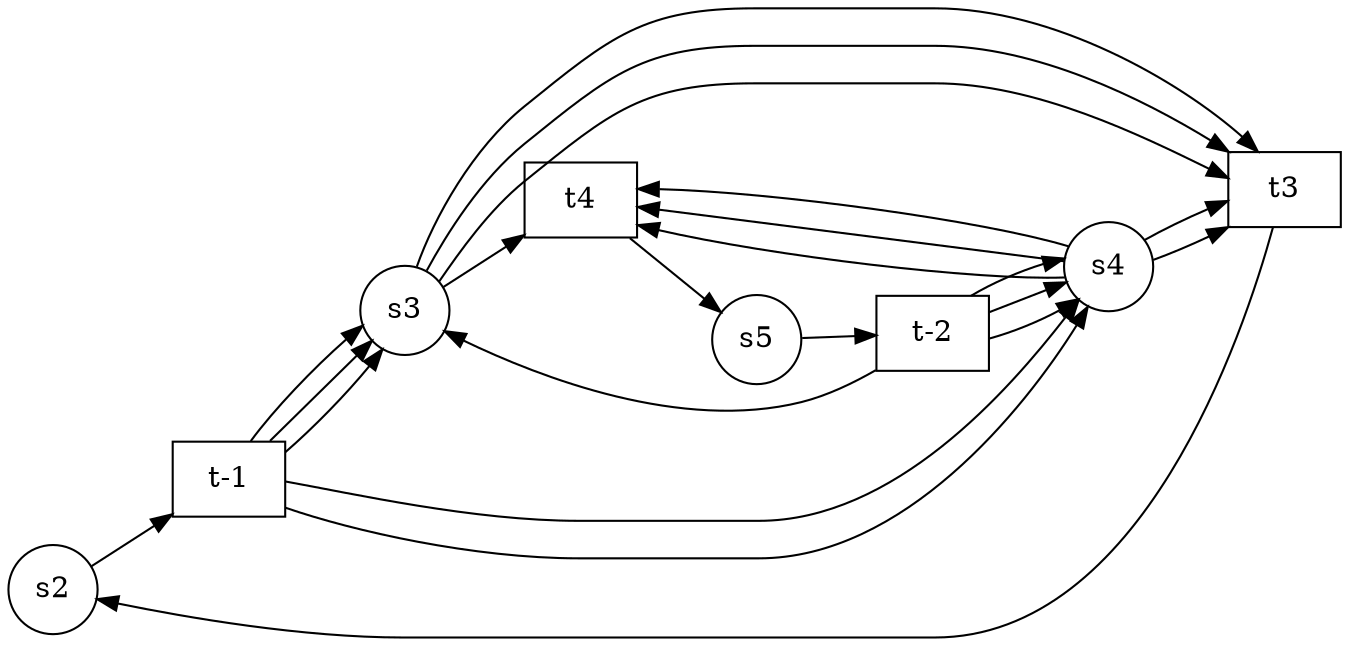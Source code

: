 digraph petrinet{
node[shape=circle];
rankdir=LR;
"s2";
"s3";
"s4";
"s5";
"t3" [shape=box];
"t4" [shape=box];
"t-1" [shape=box];
"t-2" [shape=box];
"s2"->"t-1"
"s3"->"t3"
"s3"->"t3"
"s3"->"t3"
"s3"->"t4"
"s4"->"t3"
"s4"->"t3"
"s4"->"t4"
"s4"->"t4"
"s4"->"t4"
"s5"->"t-2"
"t3"->"s2"
"t4"->"s5"
"t-1"->"s3"
"t-1"->"s4"
"t-1"->"s3"
"t-1"->"s4"
"t-1"->"s3"
"t-2"->"s3"
"t-2"->"s4"
"t-2"->"s4"
"t-2"->"s4"
}